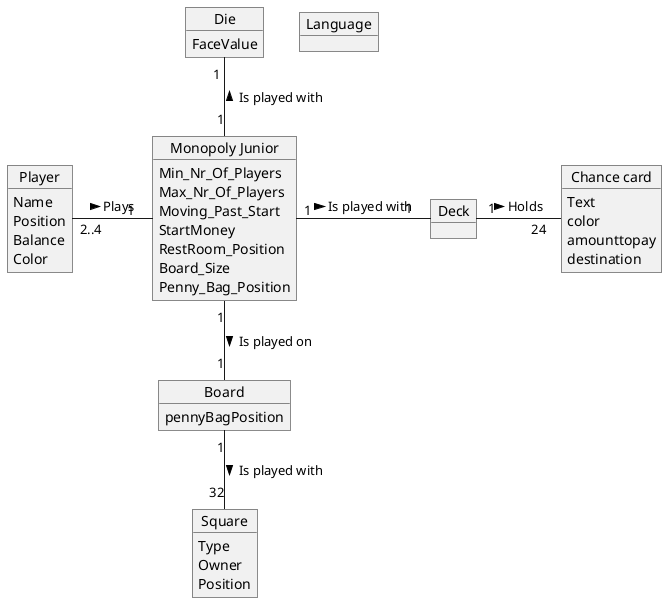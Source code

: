@startuml
'https://plantuml.com/object-diagram

object Deck
object Player
object Die
object Language
object "Monopoly Junior" as game
object "Board" as board
object Square
object "Chance card" as chance

Die : FaceValue
Player : Name
Player : Position
Player : Balance
Player : Color


Square : Type
Square : Owner
Square : Position

chance : Text
chance : color
chance : amounttopay
chance : destination

game : Min_Nr_Of_Players
game : Max_Nr_Of_Players
game : Moving_Past_Start
game : StartMoney
game : RestRoom_Position
game : Board_Size
game : Penny_Bag_Position



board : pennyBagPosition





game           "1   "    -r-   "1   "            Deck: Is played with >
board          "1"       -d-   "32"              Square: Is played with >
game           "1"       -d-   "1"               board: Is played on >
game           "1   "    -l-   "2..4 "           Player : Plays <
game           "1"       -u-   "1 "              Die: Is played with >
chance         "24  "    -l-   " 1  "            Deck: Holds <



@enduml